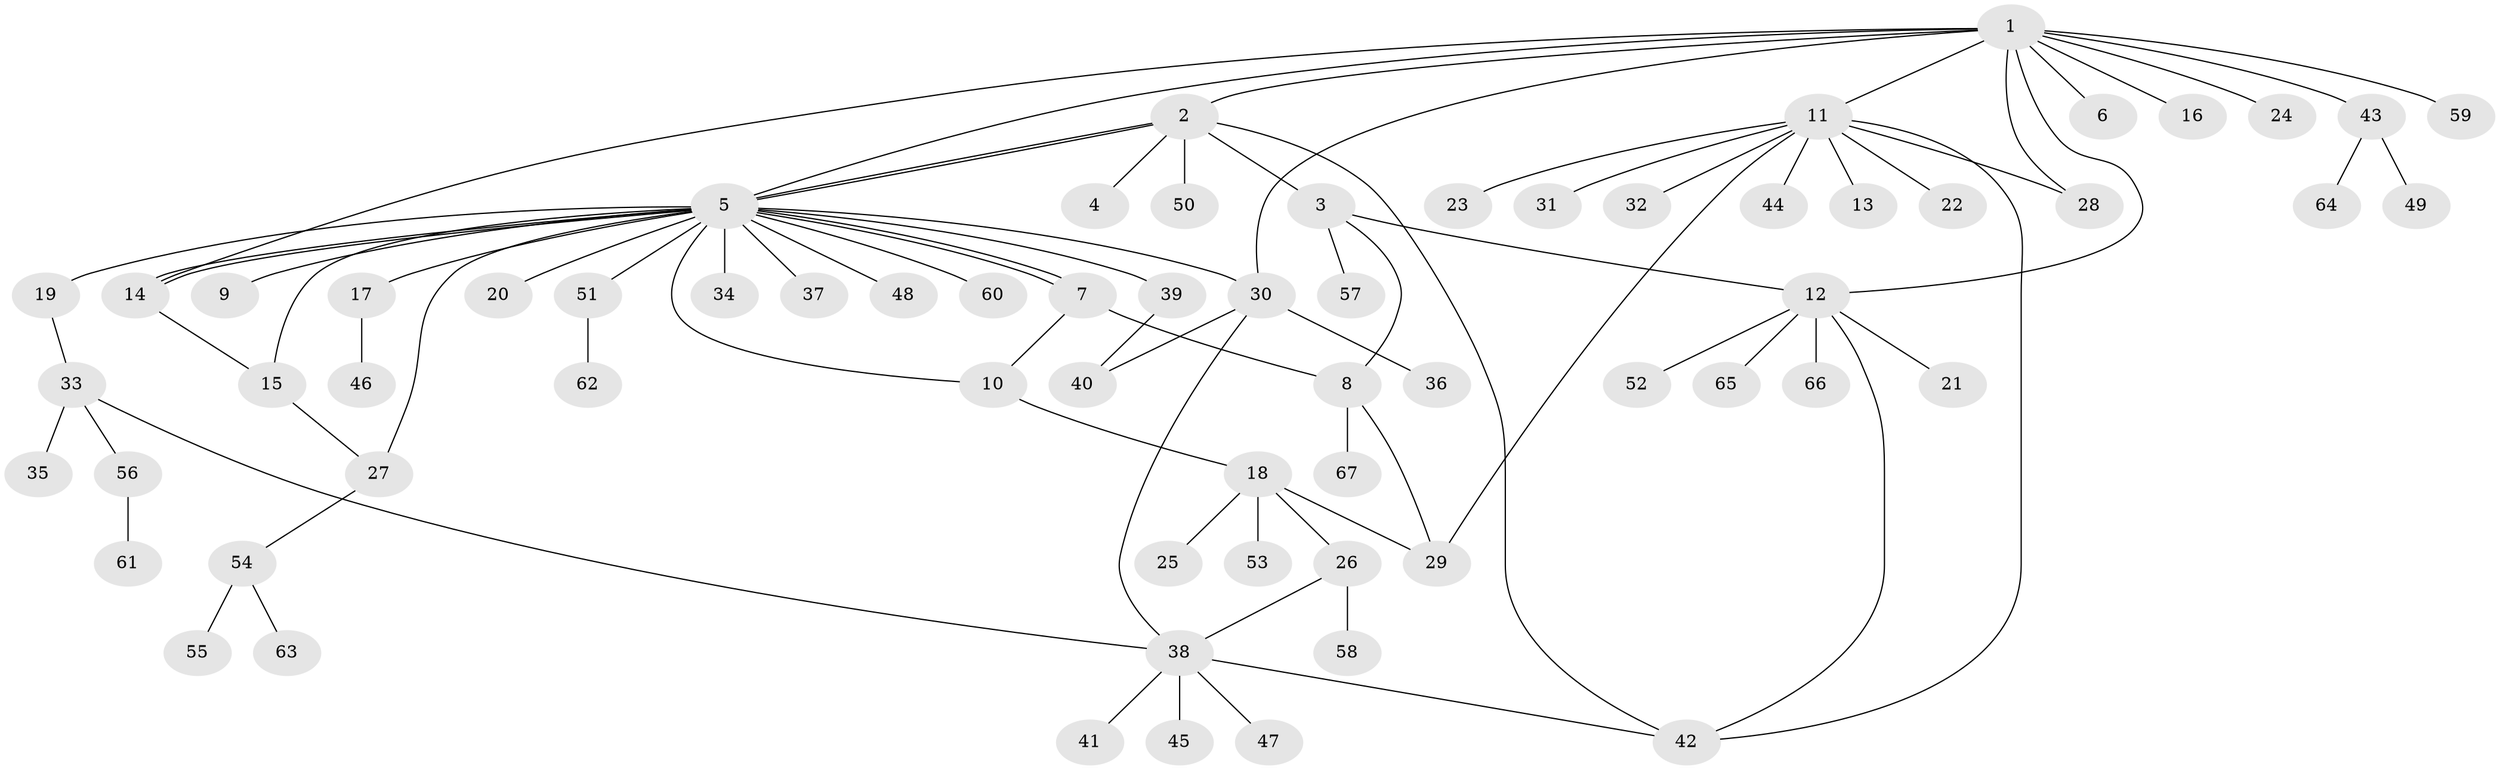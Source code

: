// Generated by graph-tools (version 1.1) at 2025/01/03/09/25 03:01:47]
// undirected, 67 vertices, 86 edges
graph export_dot {
graph [start="1"]
  node [color=gray90,style=filled];
  1;
  2;
  3;
  4;
  5;
  6;
  7;
  8;
  9;
  10;
  11;
  12;
  13;
  14;
  15;
  16;
  17;
  18;
  19;
  20;
  21;
  22;
  23;
  24;
  25;
  26;
  27;
  28;
  29;
  30;
  31;
  32;
  33;
  34;
  35;
  36;
  37;
  38;
  39;
  40;
  41;
  42;
  43;
  44;
  45;
  46;
  47;
  48;
  49;
  50;
  51;
  52;
  53;
  54;
  55;
  56;
  57;
  58;
  59;
  60;
  61;
  62;
  63;
  64;
  65;
  66;
  67;
  1 -- 2;
  1 -- 5;
  1 -- 6;
  1 -- 11;
  1 -- 12;
  1 -- 14;
  1 -- 16;
  1 -- 24;
  1 -- 28;
  1 -- 30;
  1 -- 43;
  1 -- 59;
  2 -- 3;
  2 -- 4;
  2 -- 5;
  2 -- 5;
  2 -- 42;
  2 -- 50;
  3 -- 8;
  3 -- 12;
  3 -- 57;
  5 -- 7;
  5 -- 7;
  5 -- 9;
  5 -- 10;
  5 -- 14;
  5 -- 14;
  5 -- 15;
  5 -- 17;
  5 -- 19;
  5 -- 20;
  5 -- 27;
  5 -- 30;
  5 -- 34;
  5 -- 37;
  5 -- 39;
  5 -- 48;
  5 -- 51;
  5 -- 60;
  7 -- 8;
  7 -- 10;
  8 -- 29;
  8 -- 67;
  10 -- 18;
  11 -- 13;
  11 -- 22;
  11 -- 23;
  11 -- 28;
  11 -- 29;
  11 -- 31;
  11 -- 32;
  11 -- 42;
  11 -- 44;
  12 -- 21;
  12 -- 42;
  12 -- 52;
  12 -- 65;
  12 -- 66;
  14 -- 15;
  15 -- 27;
  17 -- 46;
  18 -- 25;
  18 -- 26;
  18 -- 29;
  18 -- 53;
  19 -- 33;
  26 -- 38;
  26 -- 58;
  27 -- 54;
  30 -- 36;
  30 -- 38;
  30 -- 40;
  33 -- 35;
  33 -- 38;
  33 -- 56;
  38 -- 41;
  38 -- 42;
  38 -- 45;
  38 -- 47;
  39 -- 40;
  43 -- 49;
  43 -- 64;
  51 -- 62;
  54 -- 55;
  54 -- 63;
  56 -- 61;
}
